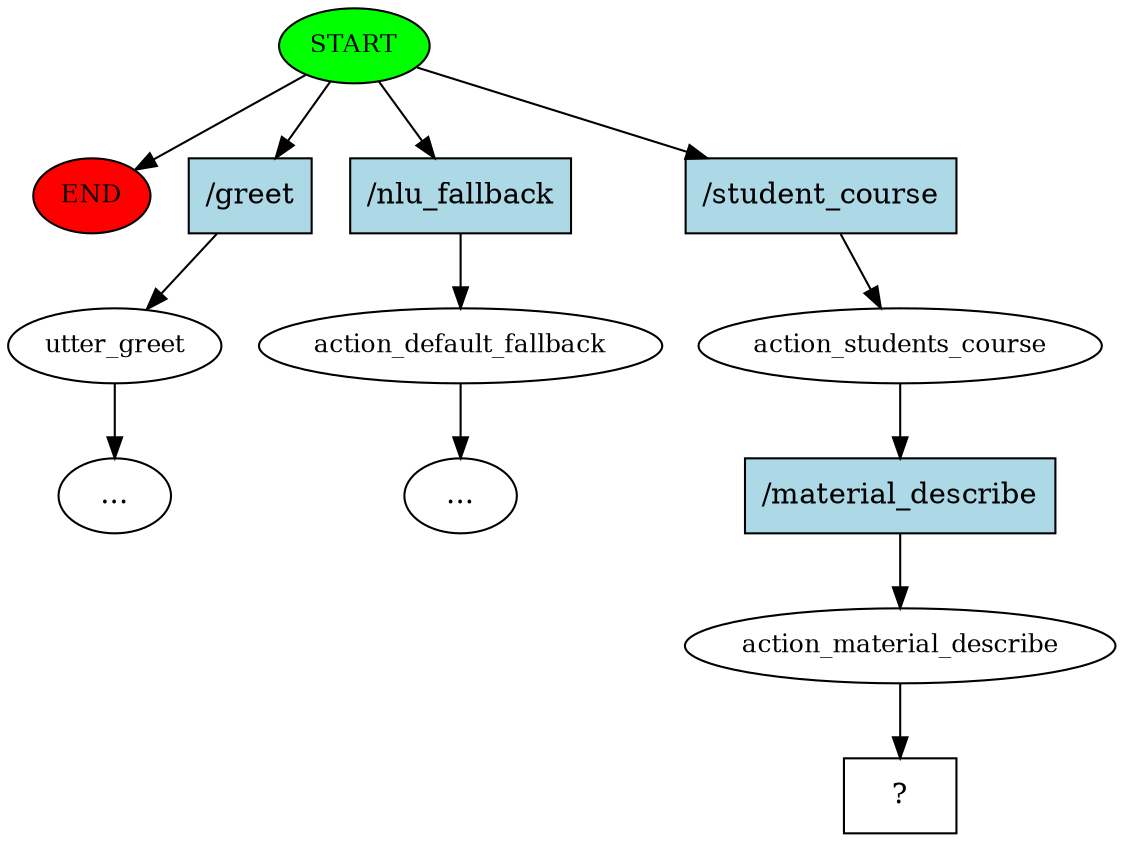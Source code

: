 digraph  {
0 [class="start active", fillcolor=green, fontsize=12, label=START, style=filled];
"-1" [class=end, fillcolor=red, fontsize=12, label=END, style=filled];
1 [class="", fontsize=12, label=utter_greet];
12 [class="", fontsize=12, label=action_default_fallback];
"-14" [class=ellipsis, label="..."];
"-21" [class=ellipsis, label="..."];
20 [class=active, fontsize=12, label=action_students_course];
21 [class=active, fontsize=12, label=action_material_describe];
22 [class="intent dashed active", label="  ?  ", shape=rect];
23 [class=intent, fillcolor=lightblue, label="/greet", shape=rect, style=filled];
24 [class=intent, fillcolor=lightblue, label="/nlu_fallback", shape=rect, style=filled];
25 [class="intent active", fillcolor=lightblue, label="/student_course", shape=rect, style=filled];
26 [class="intent active", fillcolor=lightblue, label="/material_describe", shape=rect, style=filled];
0 -> "-1"  [class="", key=NONE, label=""];
0 -> 23  [class="", key=0];
0 -> 24  [class="", key=0];
0 -> 25  [class=active, key=0];
1 -> "-21"  [class="", key=NONE, label=""];
12 -> "-14"  [class="", key=NONE, label=""];
20 -> 26  [class=active, key=0];
21 -> 22  [class=active, key=NONE, label=""];
23 -> 1  [class="", key=0];
24 -> 12  [class="", key=0];
25 -> 20  [class=active, key=0];
26 -> 21  [class=active, key=0];
}
